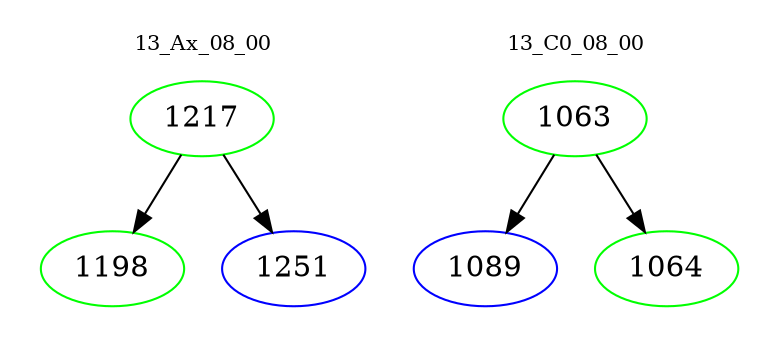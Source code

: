 digraph{
subgraph cluster_0 {
color = white
label = "13_Ax_08_00";
fontsize=10;
T0_1217 [label="1217", color="green"]
T0_1217 -> T0_1198 [color="black"]
T0_1198 [label="1198", color="green"]
T0_1217 -> T0_1251 [color="black"]
T0_1251 [label="1251", color="blue"]
}
subgraph cluster_1 {
color = white
label = "13_C0_08_00";
fontsize=10;
T1_1063 [label="1063", color="green"]
T1_1063 -> T1_1089 [color="black"]
T1_1089 [label="1089", color="blue"]
T1_1063 -> T1_1064 [color="black"]
T1_1064 [label="1064", color="green"]
}
}
